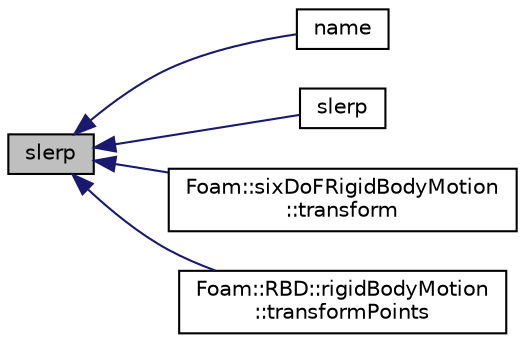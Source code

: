digraph "slerp"
{
  bgcolor="transparent";
  edge [fontname="Helvetica",fontsize="10",labelfontname="Helvetica",labelfontsize="10"];
  node [fontname="Helvetica",fontsize="10",shape=record];
  rankdir="LR";
  Node135246 [label="slerp",height=0.2,width=0.4,color="black", fillcolor="grey75", style="filled", fontcolor="black"];
  Node135246 -> Node135247 [dir="back",color="midnightblue",fontsize="10",style="solid",fontname="Helvetica"];
  Node135247 [label="name",height=0.2,width=0.4,color="black",URL="$a21851.html#a4450437b1718a3a13fafc63a525e7ce3",tooltip="Return a string representation of a quaternion. "];
  Node135246 -> Node135248 [dir="back",color="midnightblue",fontsize="10",style="solid",fontname="Helvetica"];
  Node135248 [label="slerp",height=0.2,width=0.4,color="black",URL="$a21851.html#aff844207a9215bddc006930702973436",tooltip="Spherical linear interpolation of septernions. 0 for qa, 1 for qb. "];
  Node135246 -> Node135249 [dir="back",color="midnightblue",fontsize="10",style="solid",fontname="Helvetica"];
  Node135249 [label="Foam::sixDoFRigidBodyMotion\l::transform",height=0.2,width=0.4,color="black",URL="$a30805.html#a08c804944fe1140386a4e792447aca00",tooltip="Transform the given initial state pointField by the current. "];
  Node135246 -> Node135250 [dir="back",color="midnightblue",fontsize="10",style="solid",fontname="Helvetica"];
  Node135250 [label="Foam::RBD::rigidBodyMotion\l::transformPoints",height=0.2,width=0.4,color="black",URL="$a30461.html#ab7046e79dc319c00439046f36214fa78",tooltip="Transform the given initial pointField of the specified body. "];
}

